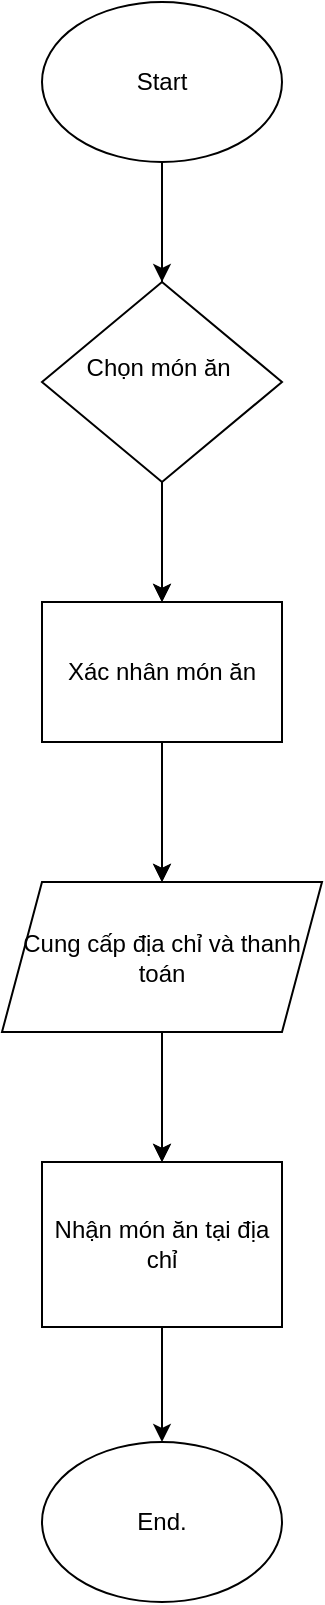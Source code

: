 <mxfile version="28.1.1" pages="8">
  <diagram name="bài tập 1" id="qfQHDTDdqqyZAAW1UHXh">
    <mxGraphModel dx="1042" dy="562" grid="1" gridSize="10" guides="1" tooltips="1" connect="1" arrows="1" fold="1" page="1" pageScale="1" pageWidth="827" pageHeight="1169" math="0" shadow="0">
      <root>
        <mxCell id="0" />
        <mxCell id="1" parent="0" />
        <mxCell id="jrlwLxBhyXgjItxjllFj-3" value="" style="edgeStyle=orthogonalEdgeStyle;rounded=0;orthogonalLoop=1;jettySize=auto;html=1;" parent="1" edge="1">
          <mxGeometry relative="1" as="geometry">
            <mxPoint x="400" y="140" as="sourcePoint" />
            <mxPoint x="400" y="220" as="targetPoint" />
          </mxGeometry>
        </mxCell>
        <mxCell id="jrlwLxBhyXgjItxjllFj-5" value="" style="edgeStyle=orthogonalEdgeStyle;rounded=0;orthogonalLoop=1;jettySize=auto;html=1;" parent="1" edge="1">
          <mxGeometry relative="1" as="geometry">
            <mxPoint x="400" y="280" as="sourcePoint" />
            <mxPoint x="400" y="360" as="targetPoint" />
          </mxGeometry>
        </mxCell>
        <mxCell id="jrlwLxBhyXgjItxjllFj-7" value="" style="edgeStyle=orthogonalEdgeStyle;rounded=0;orthogonalLoop=1;jettySize=auto;html=1;" parent="1" edge="1">
          <mxGeometry relative="1" as="geometry">
            <mxPoint x="400" y="420" as="sourcePoint" />
            <mxPoint x="400" y="500" as="targetPoint" />
          </mxGeometry>
        </mxCell>
        <mxCell id="jrlwLxBhyXgjItxjllFj-9" value="" style="edgeStyle=orthogonalEdgeStyle;rounded=0;orthogonalLoop=1;jettySize=auto;html=1;" parent="1" edge="1">
          <mxGeometry relative="1" as="geometry">
            <mxPoint x="400" y="560" as="sourcePoint" />
            <mxPoint x="400" y="640" as="targetPoint" />
          </mxGeometry>
        </mxCell>
        <mxCell id="jrlwLxBhyXgjItxjllFj-11" value="" style="edgeStyle=orthogonalEdgeStyle;rounded=0;orthogonalLoop=1;jettySize=auto;html=1;" parent="1" edge="1">
          <mxGeometry relative="1" as="geometry">
            <mxPoint x="400" y="700" as="sourcePoint" />
            <mxPoint x="400" y="780" as="targetPoint" />
          </mxGeometry>
        </mxCell>
        <mxCell id="jrlwLxBhyXgjItxjllFj-14" value="" style="edgeStyle=orthogonalEdgeStyle;rounded=0;orthogonalLoop=1;jettySize=auto;html=1;" parent="1" source="jrlwLxBhyXgjItxjllFj-12" target="jrlwLxBhyXgjItxjllFj-13" edge="1">
          <mxGeometry relative="1" as="geometry" />
        </mxCell>
        <mxCell id="jrlwLxBhyXgjItxjllFj-12" value="Start" style="ellipse;whiteSpace=wrap;html=1;" parent="1" vertex="1">
          <mxGeometry x="340" y="60" width="120" height="80" as="geometry" />
        </mxCell>
        <mxCell id="jrlwLxBhyXgjItxjllFj-16" value="" style="edgeStyle=orthogonalEdgeStyle;rounded=0;orthogonalLoop=1;jettySize=auto;html=1;" parent="1" source="jrlwLxBhyXgjItxjllFj-13" target="jrlwLxBhyXgjItxjllFj-15" edge="1">
          <mxGeometry relative="1" as="geometry" />
        </mxCell>
        <mxCell id="jrlwLxBhyXgjItxjllFj-13" value="Chọn món ăn&amp;nbsp;&lt;div&gt;&lt;br&gt;&lt;/div&gt;" style="rhombus;whiteSpace=wrap;html=1;" parent="1" vertex="1">
          <mxGeometry x="340" y="200" width="120" height="100" as="geometry" />
        </mxCell>
        <mxCell id="jrlwLxBhyXgjItxjllFj-18" value="" style="edgeStyle=orthogonalEdgeStyle;rounded=0;orthogonalLoop=1;jettySize=auto;html=1;" parent="1" source="jrlwLxBhyXgjItxjllFj-15" target="jrlwLxBhyXgjItxjllFj-17" edge="1">
          <mxGeometry relative="1" as="geometry" />
        </mxCell>
        <mxCell id="jrlwLxBhyXgjItxjllFj-15" value="Xác nhân món ăn" style="whiteSpace=wrap;html=1;" parent="1" vertex="1">
          <mxGeometry x="340" y="360" width="120" height="70" as="geometry" />
        </mxCell>
        <mxCell id="jrlwLxBhyXgjItxjllFj-20" value="" style="edgeStyle=orthogonalEdgeStyle;rounded=0;orthogonalLoop=1;jettySize=auto;html=1;" parent="1" source="jrlwLxBhyXgjItxjllFj-17" target="jrlwLxBhyXgjItxjllFj-19" edge="1">
          <mxGeometry relative="1" as="geometry" />
        </mxCell>
        <mxCell id="jrlwLxBhyXgjItxjllFj-17" value="Cung cấp địa chỉ và thanh toán" style="shape=parallelogram;perimeter=parallelogramPerimeter;whiteSpace=wrap;html=1;fixedSize=1;" parent="1" vertex="1">
          <mxGeometry x="320" y="500" width="160" height="75" as="geometry" />
        </mxCell>
        <mxCell id="jrlwLxBhyXgjItxjllFj-19" value="Nhận món ăn tại địa chỉ" style="whiteSpace=wrap;html=1;" parent="1" vertex="1">
          <mxGeometry x="340" y="640" width="120" height="82.5" as="geometry" />
        </mxCell>
        <mxCell id="jrlwLxBhyXgjItxjllFj-23" value="End." style="ellipse;whiteSpace=wrap;html=1;" parent="1" vertex="1">
          <mxGeometry x="340" y="780" width="120" height="80" as="geometry" />
        </mxCell>
      </root>
    </mxGraphModel>
  </diagram>
  <diagram id="iWA2H8crF-PJker0PTTK" name="bài tập 2">
    <mxGraphModel dx="1042" dy="562" grid="1" gridSize="10" guides="1" tooltips="1" connect="1" arrows="1" fold="1" page="1" pageScale="1" pageWidth="827" pageHeight="1169" math="0" shadow="0">
      <root>
        <mxCell id="0" />
        <mxCell id="1" parent="0" />
        <mxCell id="YsfMPXGKQ-kwtLjz295N-15" value="" style="edgeStyle=orthogonalEdgeStyle;rounded=0;orthogonalLoop=1;jettySize=auto;html=1;" parent="1" source="VvNjPKBxRW_iSUIODcLu-1" target="YsfMPXGKQ-kwtLjz295N-1" edge="1">
          <mxGeometry relative="1" as="geometry" />
        </mxCell>
        <mxCell id="VvNjPKBxRW_iSUIODcLu-1" value="Start" style="ellipse;whiteSpace=wrap;html=1;" parent="1" vertex="1">
          <mxGeometry x="330" y="40" width="120" height="80" as="geometry" />
        </mxCell>
        <mxCell id="YsfMPXGKQ-kwtLjz295N-14" value="" style="edgeStyle=orthogonalEdgeStyle;rounded=0;orthogonalLoop=1;jettySize=auto;html=1;" parent="1" source="YsfMPXGKQ-kwtLjz295N-1" target="YsfMPXGKQ-kwtLjz295N-4" edge="1">
          <mxGeometry relative="1" as="geometry" />
        </mxCell>
        <mxCell id="YsfMPXGKQ-kwtLjz295N-1" value="Vào của hàng" style="rounded=0;whiteSpace=wrap;html=1;" parent="1" vertex="1">
          <mxGeometry x="330" y="190" width="120" height="60" as="geometry" />
        </mxCell>
        <mxCell id="YsfMPXGKQ-kwtLjz295N-13" value="" style="edgeStyle=orthogonalEdgeStyle;rounded=0;orthogonalLoop=1;jettySize=auto;html=1;" parent="1" source="YsfMPXGKQ-kwtLjz295N-4" target="YsfMPXGKQ-kwtLjz295N-5" edge="1">
          <mxGeometry relative="1" as="geometry" />
        </mxCell>
        <mxCell id="YsfMPXGKQ-kwtLjz295N-4" value="Món ăn" style="shape=parallelogram;perimeter=parallelogramPerimeter;whiteSpace=wrap;html=1;fixedSize=1;" parent="1" vertex="1">
          <mxGeometry x="330" y="320" width="120" height="60" as="geometry" />
        </mxCell>
        <mxCell id="YsfMPXGKQ-kwtLjz295N-10" value="" style="edgeStyle=orthogonalEdgeStyle;rounded=0;orthogonalLoop=1;jettySize=auto;html=1;" parent="1" source="YsfMPXGKQ-kwtLjz295N-5" target="YsfMPXGKQ-kwtLjz295N-6" edge="1">
          <mxGeometry relative="1" as="geometry">
            <Array as="points">
              <mxPoint x="385" y="600" />
              <mxPoint x="385" y="600" />
            </Array>
          </mxGeometry>
        </mxCell>
        <mxCell id="YsfMPXGKQ-kwtLjz295N-11" value="" style="edgeStyle=orthogonalEdgeStyle;rounded=0;orthogonalLoop=1;jettySize=auto;html=1;" parent="1" source="YsfMPXGKQ-kwtLjz295N-5" target="YsfMPXGKQ-kwtLjz295N-9" edge="1">
          <mxGeometry relative="1" as="geometry" />
        </mxCell>
        <mxCell id="YsfMPXGKQ-kwtLjz295N-5" value="Món đó có trong cửa hàng" style="rhombus;whiteSpace=wrap;html=1;" parent="1" vertex="1">
          <mxGeometry x="330" y="470" width="110" height="80" as="geometry" />
        </mxCell>
        <mxCell id="YsfMPXGKQ-kwtLjz295N-12" value="" style="edgeStyle=orthogonalEdgeStyle;rounded=0;orthogonalLoop=1;jettySize=auto;html=1;" parent="1" source="YsfMPXGKQ-kwtLjz295N-6" target="YsfMPXGKQ-kwtLjz295N-8" edge="1">
          <mxGeometry relative="1" as="geometry" />
        </mxCell>
        <mxCell id="YsfMPXGKQ-kwtLjz295N-6" value="Mua" style="rounded=0;whiteSpace=wrap;html=1;" parent="1" vertex="1">
          <mxGeometry x="330" y="620" width="120" height="60" as="geometry" />
        </mxCell>
        <mxCell id="YsfMPXGKQ-kwtLjz295N-17" value="" style="edgeStyle=orthogonalEdgeStyle;rounded=0;orthogonalLoop=1;jettySize=auto;html=1;" parent="1" source="YsfMPXGKQ-kwtLjz295N-8" target="YsfMPXGKQ-kwtLjz295N-16" edge="1">
          <mxGeometry relative="1" as="geometry" />
        </mxCell>
        <mxCell id="YsfMPXGKQ-kwtLjz295N-8" value="Rời đi" style="rounded=0;whiteSpace=wrap;html=1;" parent="1" vertex="1">
          <mxGeometry x="330" y="760" width="120" height="60" as="geometry" />
        </mxCell>
        <mxCell id="YsfMPXGKQ-kwtLjz295N-19" style="edgeStyle=orthogonalEdgeStyle;rounded=0;orthogonalLoop=1;jettySize=auto;html=1;entryX=0.268;entryY=0.9;entryDx=0;entryDy=0;entryPerimeter=0;" parent="1" source="YsfMPXGKQ-kwtLjz295N-9" target="YsfMPXGKQ-kwtLjz295N-18" edge="1">
          <mxGeometry relative="1" as="geometry">
            <mxPoint x="190" y="600" as="targetPoint" />
            <Array as="points">
              <mxPoint x="190" y="570" />
              <mxPoint x="191" y="570" />
              <mxPoint x="191" y="585" />
            </Array>
          </mxGeometry>
        </mxCell>
        <mxCell id="YsfMPXGKQ-kwtLjz295N-21" style="edgeStyle=orthogonalEdgeStyle;rounded=0;orthogonalLoop=1;jettySize=auto;html=1;" parent="1" source="YsfMPXGKQ-kwtLjz295N-9" edge="1">
          <mxGeometry relative="1" as="geometry">
            <mxPoint x="390" y="720" as="targetPoint" />
            <Array as="points">
              <mxPoint x="121" y="510" />
            </Array>
          </mxGeometry>
        </mxCell>
        <mxCell id="YsfMPXGKQ-kwtLjz295N-9" value="Hỏi nhân viên" style="rhombus;whiteSpace=wrap;html=1;" parent="1" vertex="1">
          <mxGeometry x="150" y="470" width="80" height="80" as="geometry" />
        </mxCell>
        <mxCell id="YsfMPXGKQ-kwtLjz295N-16" value="Rời đi" style="ellipse;whiteSpace=wrap;html=1;" parent="1" vertex="1">
          <mxGeometry x="330" y="860" width="120" height="80" as="geometry" />
        </mxCell>
        <mxCell id="YsfMPXGKQ-kwtLjz295N-18" value="True" style="text;html=1;align=center;verticalAlign=middle;resizable=0;points=[];autosize=1;strokeColor=none;fillColor=none;" parent="1" vertex="1">
          <mxGeometry x="375" y="558" width="50" height="30" as="geometry" />
        </mxCell>
        <mxCell id="YsfMPXGKQ-kwtLjz295N-20" value="True" style="text;html=1;align=center;verticalAlign=middle;resizable=0;points=[];autosize=1;strokeColor=none;fillColor=none;" parent="1" vertex="1">
          <mxGeometry x="235" y="558" width="50" height="30" as="geometry" />
        </mxCell>
        <mxCell id="YsfMPXGKQ-kwtLjz295N-22" value="F" style="text;html=1;align=center;verticalAlign=middle;resizable=0;points=[];autosize=1;strokeColor=none;fillColor=none;" parent="1" vertex="1">
          <mxGeometry x="85" y="608" width="30" height="30" as="geometry" />
        </mxCell>
      </root>
    </mxGraphModel>
  </diagram>
  <diagram id="nCD2XmwTTA4uemlvNN8J" name="Bài tập 7">
    <mxGraphModel dx="1042" dy="562" grid="1" gridSize="10" guides="1" tooltips="1" connect="1" arrows="1" fold="1" page="1" pageScale="1" pageWidth="827" pageHeight="1169" math="0" shadow="0">
      <root>
        <mxCell id="0" />
        <mxCell id="1" parent="0" />
        <mxCell id="FlVF1AU918IgwSMgqvgn-7" value="" style="edgeStyle=orthogonalEdgeStyle;rounded=0;orthogonalLoop=1;jettySize=auto;html=1;" edge="1" parent="1" source="FlVF1AU918IgwSMgqvgn-1" target="FlVF1AU918IgwSMgqvgn-2">
          <mxGeometry relative="1" as="geometry" />
        </mxCell>
        <mxCell id="FlVF1AU918IgwSMgqvgn-1" value="Start" style="ellipse;whiteSpace=wrap;html=1;" vertex="1" parent="1">
          <mxGeometry x="190" y="40" width="120" height="80" as="geometry" />
        </mxCell>
        <mxCell id="FlVF1AU918IgwSMgqvgn-8" value="" style="edgeStyle=orthogonalEdgeStyle;rounded=0;orthogonalLoop=1;jettySize=auto;html=1;" edge="1" parent="1" source="FlVF1AU918IgwSMgqvgn-2" target="FlVF1AU918IgwSMgqvgn-3">
          <mxGeometry relative="1" as="geometry" />
        </mxCell>
        <mxCell id="FlVF1AU918IgwSMgqvgn-2" value="Nhập N" style="shape=parallelogram;perimeter=parallelogramPerimeter;whiteSpace=wrap;html=1;fixedSize=1;" vertex="1" parent="1">
          <mxGeometry x="190" y="170" width="120" height="60" as="geometry" />
        </mxCell>
        <mxCell id="FlVF1AU918IgwSMgqvgn-9" value="" style="edgeStyle=orthogonalEdgeStyle;rounded=0;orthogonalLoop=1;jettySize=auto;html=1;" edge="1" parent="1" source="FlVF1AU918IgwSMgqvgn-3" target="FlVF1AU918IgwSMgqvgn-5">
          <mxGeometry relative="1" as="geometry" />
        </mxCell>
        <mxCell id="FlVF1AU918IgwSMgqvgn-3" value="Tổng 1 + .... + N" style="rounded=0;whiteSpace=wrap;html=1;" vertex="1" parent="1">
          <mxGeometry x="190" y="290" width="120" height="60" as="geometry" />
        </mxCell>
        <mxCell id="FlVF1AU918IgwSMgqvgn-10" value="" style="edgeStyle=orthogonalEdgeStyle;rounded=0;orthogonalLoop=1;jettySize=auto;html=1;" edge="1" parent="1" source="FlVF1AU918IgwSMgqvgn-5" target="FlVF1AU918IgwSMgqvgn-6">
          <mxGeometry relative="1" as="geometry" />
        </mxCell>
        <mxCell id="FlVF1AU918IgwSMgqvgn-5" value="In tổng" style="shape=parallelogram;perimeter=parallelogramPerimeter;whiteSpace=wrap;html=1;fixedSize=1;" vertex="1" parent="1">
          <mxGeometry x="190" y="400" width="120" height="60" as="geometry" />
        </mxCell>
        <mxCell id="FlVF1AU918IgwSMgqvgn-6" value="End." style="ellipse;whiteSpace=wrap;html=1;" vertex="1" parent="1">
          <mxGeometry x="190" y="500" width="120" height="80" as="geometry" />
        </mxCell>
      </root>
    </mxGraphModel>
  </diagram>
  <diagram id="YenocyLVfxW6cXLPZjpH" name="Bài tập 6">
    <mxGraphModel dx="1042" dy="562" grid="1" gridSize="10" guides="1" tooltips="1" connect="1" arrows="1" fold="1" page="1" pageScale="1" pageWidth="827" pageHeight="1169" math="0" shadow="0">
      <root>
        <mxCell id="0" />
        <mxCell id="1" parent="0" />
        <mxCell id="-aYXlggO0R1JldPJ-QK4-10" value="" style="edgeStyle=orthogonalEdgeStyle;rounded=0;orthogonalLoop=1;jettySize=auto;html=1;" edge="1" parent="1" source="6Rc7sl7cpj4T48dkzf6W-1" target="6Rc7sl7cpj4T48dkzf6W-2">
          <mxGeometry relative="1" as="geometry" />
        </mxCell>
        <mxCell id="6Rc7sl7cpj4T48dkzf6W-1" value="Start" style="ellipse;whiteSpace=wrap;html=1;" vertex="1" parent="1">
          <mxGeometry x="320" y="40" width="120" height="80" as="geometry" />
        </mxCell>
        <mxCell id="-aYXlggO0R1JldPJ-QK4-11" value="" style="edgeStyle=orthogonalEdgeStyle;rounded=0;orthogonalLoop=1;jettySize=auto;html=1;" edge="1" parent="1" source="6Rc7sl7cpj4T48dkzf6W-2">
          <mxGeometry relative="1" as="geometry">
            <mxPoint x="380" y="340" as="targetPoint" />
          </mxGeometry>
        </mxCell>
        <mxCell id="6Rc7sl7cpj4T48dkzf6W-2" value="Nhập N" style="shape=parallelogram;perimeter=parallelogramPerimeter;whiteSpace=wrap;html=1;fixedSize=1;" vertex="1" parent="1">
          <mxGeometry x="320" y="200" width="120" height="60" as="geometry" />
        </mxCell>
        <mxCell id="-aYXlggO0R1JldPJ-QK4-4" value="" style="edgeStyle=orthogonalEdgeStyle;rounded=0;orthogonalLoop=1;jettySize=auto;html=1;" edge="1" parent="1">
          <mxGeometry relative="1" as="geometry">
            <mxPoint x="380" y="400" as="sourcePoint" />
            <mxPoint x="380" y="480" as="targetPoint" />
          </mxGeometry>
        </mxCell>
        <mxCell id="-aYXlggO0R1JldPJ-QK4-6" value="" style="edgeStyle=orthogonalEdgeStyle;rounded=0;orthogonalLoop=1;jettySize=auto;html=1;" edge="1" parent="1">
          <mxGeometry relative="1" as="geometry">
            <mxPoint x="440" y="370" as="sourcePoint" />
            <mxPoint x="530" y="370" as="targetPoint" />
          </mxGeometry>
        </mxCell>
        <mxCell id="-aYXlggO0R1JldPJ-QK4-9" value="" style="edgeStyle=orthogonalEdgeStyle;rounded=0;orthogonalLoop=1;jettySize=auto;html=1;" edge="1" parent="1" target="-aYXlggO0R1JldPJ-QK4-8">
          <mxGeometry relative="1" as="geometry">
            <mxPoint x="380" y="540" as="sourcePoint" />
          </mxGeometry>
        </mxCell>
        <mxCell id="-aYXlggO0R1JldPJ-QK4-5" value="T" style="text;html=1;align=center;verticalAlign=middle;resizable=0;points=[];autosize=1;strokeColor=none;fillColor=none;" vertex="1" parent="1">
          <mxGeometry x="384" y="420" width="30" height="30" as="geometry" />
        </mxCell>
        <mxCell id="-aYXlggO0R1JldPJ-QK4-7" value="F" style="text;html=1;align=center;verticalAlign=middle;resizable=0;points=[];autosize=1;strokeColor=none;fillColor=none;" vertex="1" parent="1">
          <mxGeometry x="465" y="348" width="30" height="30" as="geometry" />
        </mxCell>
        <mxCell id="-aYXlggO0R1JldPJ-QK4-8" value="End." style="ellipse;whiteSpace=wrap;html=1;" vertex="1" parent="1">
          <mxGeometry x="320" y="590" width="120" height="80" as="geometry" />
        </mxCell>
        <mxCell id="-aYXlggO0R1JldPJ-QK4-12" value="Chẵn" style="shape=parallelogram;perimeter=parallelogramPerimeter;whiteSpace=wrap;html=1;fixedSize=1;" vertex="1" parent="1">
          <mxGeometry x="320" y="480" width="120" height="60" as="geometry" />
        </mxCell>
        <mxCell id="-aYXlggO0R1JldPJ-QK4-13" value="Lẽ" style="shape=parallelogram;perimeter=parallelogramPerimeter;whiteSpace=wrap;html=1;fixedSize=1;" vertex="1" parent="1">
          <mxGeometry x="530" y="340" width="120" height="60" as="geometry" />
        </mxCell>
        <mxCell id="XqzFfMbMT6lCGws3MLcp-1" value="N / 2 = 0" style="rhombus;whiteSpace=wrap;html=1;" vertex="1" parent="1">
          <mxGeometry x="320" y="340" width="120" height="88" as="geometry" />
        </mxCell>
      </root>
    </mxGraphModel>
  </diagram>
  <diagram id="aaTh8T6nDfZSwuXYzOgC" name="Bài tập 5">
    <mxGraphModel dx="1042" dy="562" grid="1" gridSize="10" guides="1" tooltips="1" connect="1" arrows="1" fold="1" page="1" pageScale="1" pageWidth="827" pageHeight="1169" math="0" shadow="0">
      <root>
        <mxCell id="0" />
        <mxCell id="1" parent="0" />
        <mxCell id="pdDm3oB-ca30580WzzHY-7" value="" style="edgeStyle=orthogonalEdgeStyle;rounded=0;orthogonalLoop=1;jettySize=auto;html=1;" edge="1" parent="1" source="eTgCBHs3qZVdWj5W8HgY-1" target="eTgCBHs3qZVdWj5W8HgY-2">
          <mxGeometry relative="1" as="geometry" />
        </mxCell>
        <mxCell id="eTgCBHs3qZVdWj5W8HgY-1" value="Start" style="ellipse;whiteSpace=wrap;html=1;" vertex="1" parent="1">
          <mxGeometry x="330" y="40" width="120" height="80" as="geometry" />
        </mxCell>
        <mxCell id="pdDm3oB-ca30580WzzHY-8" value="" style="edgeStyle=orthogonalEdgeStyle;rounded=0;orthogonalLoop=1;jettySize=auto;html=1;" edge="1" parent="1" source="eTgCBHs3qZVdWj5W8HgY-2">
          <mxGeometry relative="1" as="geometry">
            <mxPoint x="390" y="320" as="targetPoint" />
          </mxGeometry>
        </mxCell>
        <mxCell id="eTgCBHs3qZVdWj5W8HgY-2" value="A, B, C" style="shape=parallelogram;perimeter=parallelogramPerimeter;whiteSpace=wrap;html=1;fixedSize=1;" vertex="1" parent="1">
          <mxGeometry x="330" y="190" width="120" height="60" as="geometry" />
        </mxCell>
        <mxCell id="pdDm3oB-ca30580WzzHY-3" value="" style="edgeStyle=orthogonalEdgeStyle;rounded=0;orthogonalLoop=1;jettySize=auto;html=1;" edge="1" parent="1" target="pdDm3oB-ca30580WzzHY-2">
          <mxGeometry relative="1" as="geometry">
            <mxPoint x="390" y="380" as="sourcePoint" />
          </mxGeometry>
        </mxCell>
        <mxCell id="pdDm3oB-ca30580WzzHY-5" value="" style="edgeStyle=orthogonalEdgeStyle;rounded=0;orthogonalLoop=1;jettySize=auto;html=1;" edge="1" parent="1">
          <mxGeometry relative="1" as="geometry">
            <mxPoint x="440" y="350" as="sourcePoint" />
            <mxPoint x="540" y="350" as="targetPoint" />
          </mxGeometry>
        </mxCell>
        <mxCell id="pdDm3oB-ca30580WzzHY-18" style="edgeStyle=orthogonalEdgeStyle;rounded=0;orthogonalLoop=1;jettySize=auto;html=1;exitX=0.5;exitY=1;exitDx=0;exitDy=0;entryX=0.5;entryY=0;entryDx=0;entryDy=0;" edge="1" parent="1" source="pdDm3oB-ca30580WzzHY-2" target="pdDm3oB-ca30580WzzHY-17">
          <mxGeometry relative="1" as="geometry" />
        </mxCell>
        <mxCell id="pdDm3oB-ca30580WzzHY-2" value="A" style="shape=parallelogram;perimeter=parallelogramPerimeter;whiteSpace=wrap;html=1;fixedSize=1;rounded=0;" vertex="1" parent="1">
          <mxGeometry x="330" y="460" width="120" height="60" as="geometry" />
        </mxCell>
        <mxCell id="pdDm3oB-ca30580WzzHY-10" value="" style="edgeStyle=orthogonalEdgeStyle;rounded=0;orthogonalLoop=1;jettySize=auto;html=1;" edge="1" parent="1" target="pdDm3oB-ca30580WzzHY-9">
          <mxGeometry relative="1" as="geometry">
            <mxPoint x="660" y="350" as="sourcePoint" />
          </mxGeometry>
        </mxCell>
        <mxCell id="pdDm3oB-ca30580WzzHY-12" value="" style="edgeStyle=orthogonalEdgeStyle;rounded=0;orthogonalLoop=1;jettySize=auto;html=1;" edge="1" parent="1" target="pdDm3oB-ca30580WzzHY-11">
          <mxGeometry relative="1" as="geometry">
            <mxPoint x="600" y="380" as="sourcePoint" />
          </mxGeometry>
        </mxCell>
        <mxCell id="pdDm3oB-ca30580WzzHY-16" value="F" style="edgeLabel;html=1;align=center;verticalAlign=middle;resizable=0;points=[];" vertex="1" connectable="0" parent="pdDm3oB-ca30580WzzHY-12">
          <mxGeometry x="0.035" y="9" relative="1" as="geometry">
            <mxPoint as="offset" />
          </mxGeometry>
        </mxCell>
        <mxCell id="pdDm3oB-ca30580WzzHY-20" style="edgeStyle=orthogonalEdgeStyle;rounded=0;orthogonalLoop=1;jettySize=auto;html=1;exitX=0.5;exitY=1;exitDx=0;exitDy=0;entryX=1;entryY=0.5;entryDx=0;entryDy=0;" edge="1" parent="1" source="pdDm3oB-ca30580WzzHY-9" target="pdDm3oB-ca30580WzzHY-17">
          <mxGeometry relative="1" as="geometry">
            <mxPoint x="800" y="680" as="targetPoint" />
          </mxGeometry>
        </mxCell>
        <mxCell id="pdDm3oB-ca30580WzzHY-9" value="B" style="shape=parallelogram;perimeter=parallelogramPerimeter;whiteSpace=wrap;html=1;fixedSize=1;rounded=0;" vertex="1" parent="1">
          <mxGeometry x="740" y="320" width="120" height="60" as="geometry" />
        </mxCell>
        <mxCell id="pdDm3oB-ca30580WzzHY-19" style="edgeStyle=orthogonalEdgeStyle;rounded=0;orthogonalLoop=1;jettySize=auto;html=1;exitX=0.5;exitY=1;exitDx=0;exitDy=0;entryX=1;entryY=0.5;entryDx=0;entryDy=0;" edge="1" parent="1" source="pdDm3oB-ca30580WzzHY-11" target="pdDm3oB-ca30580WzzHY-17">
          <mxGeometry relative="1" as="geometry">
            <mxPoint x="600" y="680" as="targetPoint" />
          </mxGeometry>
        </mxCell>
        <mxCell id="pdDm3oB-ca30580WzzHY-11" value="C" style="shape=parallelogram;perimeter=parallelogramPerimeter;whiteSpace=wrap;html=1;fixedSize=1;rounded=0;" vertex="1" parent="1">
          <mxGeometry x="540" y="460" width="120" height="60" as="geometry" />
        </mxCell>
        <mxCell id="pdDm3oB-ca30580WzzHY-13" value="F" style="text;html=1;align=center;verticalAlign=middle;resizable=0;points=[];autosize=1;strokeColor=none;fillColor=none;" vertex="1" parent="1">
          <mxGeometry x="465" y="318" width="30" height="30" as="geometry" />
        </mxCell>
        <mxCell id="pdDm3oB-ca30580WzzHY-14" value="T" style="text;html=1;align=center;verticalAlign=middle;resizable=0;points=[];autosize=1;strokeColor=none;fillColor=none;" vertex="1" parent="1">
          <mxGeometry x="405" y="408" width="30" height="30" as="geometry" />
        </mxCell>
        <mxCell id="pdDm3oB-ca30580WzzHY-15" value="T" style="text;html=1;align=center;verticalAlign=middle;resizable=0;points=[];autosize=1;strokeColor=none;fillColor=none;" vertex="1" parent="1">
          <mxGeometry x="695" y="318" width="30" height="30" as="geometry" />
        </mxCell>
        <mxCell id="pdDm3oB-ca30580WzzHY-17" value="End." style="ellipse;whiteSpace=wrap;html=1;" vertex="1" parent="1">
          <mxGeometry x="330" y="630" width="120" height="80" as="geometry" />
        </mxCell>
        <mxCell id="pdDm3oB-ca30580WzzHY-21" value="A &amp;gt; B &amp;gt; C" style="rhombus;whiteSpace=wrap;html=1;" vertex="1" parent="1">
          <mxGeometry x="330" y="310" width="120" height="80" as="geometry" />
        </mxCell>
        <mxCell id="pdDm3oB-ca30580WzzHY-22" value="B &amp;gt; C" style="rhombus;whiteSpace=wrap;html=1;" vertex="1" parent="1">
          <mxGeometry x="550" y="310" width="110" height="80" as="geometry" />
        </mxCell>
      </root>
    </mxGraphModel>
  </diagram>
  <diagram id="jDZrFBpfDGLkSi00UOim" name="bài tập 3">
    <mxGraphModel dx="1042" dy="562" grid="1" gridSize="10" guides="1" tooltips="1" connect="1" arrows="1" fold="1" page="1" pageScale="1" pageWidth="827" pageHeight="1169" math="0" shadow="0">
      <root>
        <mxCell id="0" />
        <mxCell id="1" parent="0" />
        <mxCell id="8LPQGuac9SEsSHYrzVFD-9" value="" style="edgeStyle=orthogonalEdgeStyle;rounded=0;orthogonalLoop=1;jettySize=auto;html=1;" edge="1" parent="1" source="8LPQGuac9SEsSHYrzVFD-1" target="8LPQGuac9SEsSHYrzVFD-3">
          <mxGeometry relative="1" as="geometry" />
        </mxCell>
        <mxCell id="8LPQGuac9SEsSHYrzVFD-1" value="Start" style="ellipse;whiteSpace=wrap;html=1;" vertex="1" parent="1">
          <mxGeometry x="354" y="40" width="120" height="80" as="geometry" />
        </mxCell>
        <mxCell id="8LPQGuac9SEsSHYrzVFD-10" value="" style="edgeStyle=orthogonalEdgeStyle;rounded=0;orthogonalLoop=1;jettySize=auto;html=1;" edge="1" parent="1" source="8LPQGuac9SEsSHYrzVFD-3" target="8LPQGuac9SEsSHYrzVFD-4">
          <mxGeometry relative="1" as="geometry" />
        </mxCell>
        <mxCell id="8LPQGuac9SEsSHYrzVFD-3" value="Nhập tên, email và mật khẩu" style="shape=parallelogram;perimeter=parallelogramPerimeter;whiteSpace=wrap;html=1;fixedSize=1;" vertex="1" parent="1">
          <mxGeometry x="354" y="160" width="120" height="60" as="geometry" />
        </mxCell>
        <mxCell id="8LPQGuac9SEsSHYrzVFD-11" value="" style="edgeStyle=orthogonalEdgeStyle;rounded=0;orthogonalLoop=1;jettySize=auto;html=1;" edge="1" parent="1" source="8LPQGuac9SEsSHYrzVFD-4" target="8LPQGuac9SEsSHYrzVFD-5">
          <mxGeometry relative="1" as="geometry" />
        </mxCell>
        <mxCell id="8LPQGuac9SEsSHYrzVFD-13" value="" style="edgeStyle=orthogonalEdgeStyle;rounded=0;orthogonalLoop=1;jettySize=auto;html=1;" edge="1" parent="1" source="8LPQGuac9SEsSHYrzVFD-4" target="8LPQGuac9SEsSHYrzVFD-8">
          <mxGeometry relative="1" as="geometry" />
        </mxCell>
        <mxCell id="8LPQGuac9SEsSHYrzVFD-4" value="Hợp lệ ?" style="rhombus;whiteSpace=wrap;html=1;" vertex="1" parent="1">
          <mxGeometry x="360" y="260" width="110" height="90" as="geometry" />
        </mxCell>
        <mxCell id="8LPQGuac9SEsSHYrzVFD-12" value="" style="edgeStyle=orthogonalEdgeStyle;rounded=0;orthogonalLoop=1;jettySize=auto;html=1;" edge="1" parent="1" source="8LPQGuac9SEsSHYrzVFD-5" target="8LPQGuac9SEsSHYrzVFD-7">
          <mxGeometry relative="1" as="geometry" />
        </mxCell>
        <mxCell id="8LPQGuac9SEsSHYrzVFD-5" value="Đăng ký tài khoản" style="rounded=0;whiteSpace=wrap;html=1;" vertex="1" parent="1">
          <mxGeometry x="360" y="400" width="120" height="60" as="geometry" />
        </mxCell>
        <mxCell id="8LPQGuac9SEsSHYrzVFD-7" value="end" style="ellipse;whiteSpace=wrap;html=1;" vertex="1" parent="1">
          <mxGeometry x="360" y="505" width="120" height="80" as="geometry" />
        </mxCell>
        <mxCell id="8LPQGuac9SEsSHYrzVFD-8" value="Lỗi" style="shape=parallelogram;perimeter=parallelogramPerimeter;whiteSpace=wrap;html=1;fixedSize=1;" vertex="1" parent="1">
          <mxGeometry x="580" y="275" width="120" height="60" as="geometry" />
        </mxCell>
        <mxCell id="8LPQGuac9SEsSHYrzVFD-14" style="edgeStyle=orthogonalEdgeStyle;rounded=0;orthogonalLoop=1;jettySize=auto;html=1;entryX=1;entryY=0.417;entryDx=0;entryDy=0;entryPerimeter=0;" edge="1" parent="1" source="8LPQGuac9SEsSHYrzVFD-8" target="8LPQGuac9SEsSHYrzVFD-3">
          <mxGeometry relative="1" as="geometry">
            <Array as="points">
              <mxPoint x="640" y="185" />
            </Array>
          </mxGeometry>
        </mxCell>
      </root>
    </mxGraphModel>
  </diagram>
  <diagram id="s5Yiwp9JGzwRNGfijB18" name="bài tập 4">
    <mxGraphModel dx="1042" dy="562" grid="1" gridSize="10" guides="1" tooltips="1" connect="1" arrows="1" fold="1" page="1" pageScale="1" pageWidth="827" pageHeight="1169" math="0" shadow="0">
      <root>
        <mxCell id="0" />
        <mxCell id="1" parent="0" />
        <mxCell id="r3KuX9Pvtjsu0F6urpIZ-10" value="" style="edgeStyle=orthogonalEdgeStyle;rounded=0;orthogonalLoop=1;jettySize=auto;html=1;" edge="1" parent="1" source="r3KuX9Pvtjsu0F6urpIZ-1" target="r3KuX9Pvtjsu0F6urpIZ-2">
          <mxGeometry relative="1" as="geometry" />
        </mxCell>
        <mxCell id="r3KuX9Pvtjsu0F6urpIZ-1" value="start" style="ellipse;whiteSpace=wrap;html=1;" vertex="1" parent="1">
          <mxGeometry x="354" y="50" width="120" height="80" as="geometry" />
        </mxCell>
        <mxCell id="r3KuX9Pvtjsu0F6urpIZ-11" value="" style="edgeStyle=orthogonalEdgeStyle;rounded=0;orthogonalLoop=1;jettySize=auto;html=1;" edge="1" parent="1" source="r3KuX9Pvtjsu0F6urpIZ-2" target="r3KuX9Pvtjsu0F6urpIZ-3">
          <mxGeometry relative="1" as="geometry" />
        </mxCell>
        <mxCell id="r3KuX9Pvtjsu0F6urpIZ-2" value="Các công việc cần làm" style="shape=parallelogram;perimeter=parallelogramPerimeter;whiteSpace=wrap;html=1;fixedSize=1;" vertex="1" parent="1">
          <mxGeometry x="354" y="180" width="120" height="60" as="geometry" />
        </mxCell>
        <mxCell id="r3KuX9Pvtjsu0F6urpIZ-12" value="" style="edgeStyle=orthogonalEdgeStyle;rounded=0;orthogonalLoop=1;jettySize=auto;html=1;" edge="1" parent="1" source="r3KuX9Pvtjsu0F6urpIZ-3" target="r3KuX9Pvtjsu0F6urpIZ-5">
          <mxGeometry relative="1" as="geometry" />
        </mxCell>
        <mxCell id="r3KuX9Pvtjsu0F6urpIZ-3" value="Làm việc" style="rhombus;whiteSpace=wrap;html=1;" vertex="1" parent="1">
          <mxGeometry x="360" y="290" width="110" height="100" as="geometry" />
        </mxCell>
        <mxCell id="r3KuX9Pvtjsu0F6urpIZ-13" value="" style="edgeStyle=orthogonalEdgeStyle;rounded=0;orthogonalLoop=1;jettySize=auto;html=1;" edge="1" parent="1" source="r3KuX9Pvtjsu0F6urpIZ-5" target="r3KuX9Pvtjsu0F6urpIZ-7">
          <mxGeometry relative="1" as="geometry" />
        </mxCell>
        <mxCell id="r3KuX9Pvtjsu0F6urpIZ-14" value="" style="edgeStyle=orthogonalEdgeStyle;rounded=0;orthogonalLoop=1;jettySize=auto;html=1;" edge="1" parent="1" source="r3KuX9Pvtjsu0F6urpIZ-5" target="r3KuX9Pvtjsu0F6urpIZ-8">
          <mxGeometry relative="1" as="geometry" />
        </mxCell>
        <mxCell id="r3KuX9Pvtjsu0F6urpIZ-5" value="Hoàn thành" style="rounded=0;whiteSpace=wrap;html=1;" vertex="1" parent="1">
          <mxGeometry x="354" y="450" width="120" height="60" as="geometry" />
        </mxCell>
        <mxCell id="r3KuX9Pvtjsu0F6urpIZ-7" value="Đánh dấu đã hoàn thành cv" style="shape=parallelogram;perimeter=parallelogramPerimeter;whiteSpace=wrap;html=1;fixedSize=1;" vertex="1" parent="1">
          <mxGeometry x="550" y="450" width="120" height="60" as="geometry" />
        </mxCell>
        <mxCell id="r3KuX9Pvtjsu0F6urpIZ-15" style="edgeStyle=orthogonalEdgeStyle;rounded=0;orthogonalLoop=1;jettySize=auto;html=1;entryX=0;entryY=0.5;entryDx=0;entryDy=0;" edge="1" parent="1" source="r3KuX9Pvtjsu0F6urpIZ-8" target="r3KuX9Pvtjsu0F6urpIZ-3">
          <mxGeometry relative="1" as="geometry">
            <Array as="points">
              <mxPoint x="260" y="620" />
              <mxPoint x="260" y="340" />
            </Array>
          </mxGeometry>
        </mxCell>
        <mxCell id="r3KuX9Pvtjsu0F6urpIZ-17" value="" style="edgeStyle=orthogonalEdgeStyle;rounded=0;orthogonalLoop=1;jettySize=auto;html=1;" edge="1" parent="1" source="r3KuX9Pvtjsu0F6urpIZ-8" target="r3KuX9Pvtjsu0F6urpIZ-16">
          <mxGeometry relative="1" as="geometry" />
        </mxCell>
        <mxCell id="r3KuX9Pvtjsu0F6urpIZ-8" value="Có công việc chưa xong?" style="rhombus;whiteSpace=wrap;html=1;" vertex="1" parent="1">
          <mxGeometry x="370" y="580" width="90" height="80" as="geometry" />
        </mxCell>
        <mxCell id="r3KuX9Pvtjsu0F6urpIZ-16" value="end." style="ellipse;whiteSpace=wrap;html=1;" vertex="1" parent="1">
          <mxGeometry x="355" y="690" width="120" height="80" as="geometry" />
        </mxCell>
        <mxCell id="r3KuX9Pvtjsu0F6urpIZ-18" value="F" style="text;html=1;align=center;verticalAlign=middle;resizable=0;points=[];autosize=1;strokeColor=none;fillColor=none;" vertex="1" parent="1">
          <mxGeometry x="415" y="658" width="30" height="30" as="geometry" />
        </mxCell>
        <mxCell id="r3KuX9Pvtjsu0F6urpIZ-19" value="T" style="text;html=1;align=center;verticalAlign=middle;resizable=0;points=[];autosize=1;strokeColor=none;fillColor=none;" vertex="1" parent="1">
          <mxGeometry x="265" y="448" width="30" height="30" as="geometry" />
        </mxCell>
      </root>
    </mxGraphModel>
  </diagram>
  <diagram id="ElRSGc6wnkBoQiTHJWvf" name="bai tap 8">
    <mxGraphModel dx="1042" dy="562" grid="1" gridSize="10" guides="1" tooltips="1" connect="1" arrows="1" fold="1" page="1" pageScale="1" pageWidth="827" pageHeight="1169" math="0" shadow="0">
      <root>
        <mxCell id="0" />
        <mxCell id="1" parent="0" />
        <mxCell id="j26_RRGtvMK_QnhMwUMF-6" value="" style="edgeStyle=orthogonalEdgeStyle;rounded=0;orthogonalLoop=1;jettySize=auto;html=1;" edge="1" parent="1" source="j26_RRGtvMK_QnhMwUMF-1" target="j26_RRGtvMK_QnhMwUMF-2">
          <mxGeometry relative="1" as="geometry" />
        </mxCell>
        <mxCell id="j26_RRGtvMK_QnhMwUMF-1" value="Start" style="ellipse;whiteSpace=wrap;html=1;" vertex="1" parent="1">
          <mxGeometry x="350" y="40" width="120" height="80" as="geometry" />
        </mxCell>
        <mxCell id="j26_RRGtvMK_QnhMwUMF-7" value="" style="edgeStyle=orthogonalEdgeStyle;rounded=0;orthogonalLoop=1;jettySize=auto;html=1;" edge="1" parent="1" source="j26_RRGtvMK_QnhMwUMF-2" target="j26_RRGtvMK_QnhMwUMF-3">
          <mxGeometry relative="1" as="geometry" />
        </mxCell>
        <mxCell id="j26_RRGtvMK_QnhMwUMF-2" value="Nhap N" style="shape=parallelogram;perimeter=parallelogramPerimeter;whiteSpace=wrap;html=1;fixedSize=1;" vertex="1" parent="1">
          <mxGeometry x="354" y="180" width="120" height="60" as="geometry" />
        </mxCell>
        <mxCell id="j26_RRGtvMK_QnhMwUMF-8" value="" style="edgeStyle=orthogonalEdgeStyle;rounded=0;orthogonalLoop=1;jettySize=auto;html=1;" edge="1" parent="1" source="j26_RRGtvMK_QnhMwUMF-3" target="j26_RRGtvMK_QnhMwUMF-4">
          <mxGeometry relative="1" as="geometry" />
        </mxCell>
        <mxCell id="j26_RRGtvMK_QnhMwUMF-3" value="&lt;span class=&quot;base&quot;&gt;&lt;span class=&quot;mord mathnormal&quot;&gt;N&lt;/span&gt;&lt;span class=&quot;mclose&quot;&gt;!&lt;/span&gt;&lt;span class=&quot;mspace&quot;&gt;&lt;/span&gt;&lt;span class=&quot;mrel&quot;&gt;=&lt;/span&gt;&lt;span class=&quot;mspace&quot;&gt;&lt;/span&gt;&lt;/span&gt;&lt;span class=&quot;base&quot;&gt;&lt;span class=&quot;strut&quot;&gt;&lt;/span&gt;&lt;span class=&quot;mord&quot;&gt;1&lt;/span&gt;&lt;span class=&quot;mspace&quot;&gt;&lt;/span&gt;&lt;span class=&quot;mbin&quot;&gt;×&lt;/span&gt;&lt;span class=&quot;mspace&quot;&gt;&lt;/span&gt;&lt;/span&gt;&lt;span class=&quot;base&quot;&gt;&lt;span class=&quot;strut&quot;&gt;&lt;/span&gt;&lt;span class=&quot;mord&quot;&gt;2&lt;/span&gt;&lt;span class=&quot;mspace&quot;&gt;&lt;/span&gt;&lt;span class=&quot;mbin&quot;&gt;×&lt;/span&gt;&lt;span class=&quot;mspace&quot;&gt;&lt;/span&gt;&lt;/span&gt;&lt;span class=&quot;base&quot;&gt;&lt;span class=&quot;strut&quot;&gt;&lt;/span&gt;&lt;span class=&quot;mord&quot;&gt;3&lt;/span&gt;&lt;span class=&quot;mspace&quot;&gt;&lt;/span&gt;&lt;span class=&quot;mbin&quot;&gt;×&lt;/span&gt;&lt;span class=&quot;mspace&quot;&gt;&lt;/span&gt;&lt;/span&gt;&lt;span class=&quot;base&quot;&gt;&lt;span class=&quot;strut&quot;&gt;&lt;/span&gt;&lt;span class=&quot;mord&quot;&gt;...&lt;/span&gt;&lt;span class=&quot;mspace&quot;&gt;&lt;/span&gt;&lt;span class=&quot;mbin&quot;&gt;×&lt;/span&gt;&lt;span class=&quot;mspace&quot;&gt;&lt;/span&gt;&lt;/span&gt;&lt;span class=&quot;base&quot;&gt;&lt;span class=&quot;strut&quot;&gt;&lt;/span&gt;&lt;span class=&quot;mopen&quot;&gt;(&lt;/span&gt;&lt;span class=&quot;mord mathnormal&quot;&gt;N&lt;/span&gt;&lt;span class=&quot;mspace&quot;&gt;&lt;/span&gt;&lt;span class=&quot;mbin&quot;&gt;−&lt;/span&gt;&lt;span class=&quot;mspace&quot;&gt;&lt;/span&gt;&lt;/span&gt;&lt;span class=&quot;base&quot;&gt;&lt;span class=&quot;strut&quot;&gt;&lt;/span&gt;&lt;span class=&quot;mord&quot;&gt;1&lt;/span&gt;&lt;span class=&quot;mclose&quot;&gt;)&lt;/span&gt;&lt;span class=&quot;mspace&quot;&gt;&lt;/span&gt;&lt;span class=&quot;mbin&quot;&gt;×&lt;/span&gt;&lt;span class=&quot;mspace&quot;&gt;&lt;/span&gt;&lt;/span&gt;&lt;span class=&quot;base&quot;&gt;&lt;span class=&quot;strut&quot;&gt;&lt;/span&gt;&lt;span class=&quot;mord mathnormal&quot;&gt;N&lt;/span&gt;&lt;/span&gt;" style="rounded=0;whiteSpace=wrap;html=1;" vertex="1" parent="1">
          <mxGeometry x="350" y="300" width="140" height="60" as="geometry" />
        </mxCell>
        <mxCell id="j26_RRGtvMK_QnhMwUMF-9" value="" style="edgeStyle=orthogonalEdgeStyle;rounded=0;orthogonalLoop=1;jettySize=auto;html=1;" edge="1" parent="1" source="j26_RRGtvMK_QnhMwUMF-4" target="j26_RRGtvMK_QnhMwUMF-5">
          <mxGeometry relative="1" as="geometry" />
        </mxCell>
        <mxCell id="j26_RRGtvMK_QnhMwUMF-4" value="In ra KQ" style="shape=parallelogram;perimeter=parallelogramPerimeter;whiteSpace=wrap;html=1;fixedSize=1;" vertex="1" parent="1">
          <mxGeometry x="360" y="400" width="120" height="60" as="geometry" />
        </mxCell>
        <mxCell id="j26_RRGtvMK_QnhMwUMF-5" value="end" style="ellipse;whiteSpace=wrap;html=1;" vertex="1" parent="1">
          <mxGeometry x="360" y="505" width="120" height="80" as="geometry" />
        </mxCell>
      </root>
    </mxGraphModel>
  </diagram>
</mxfile>
